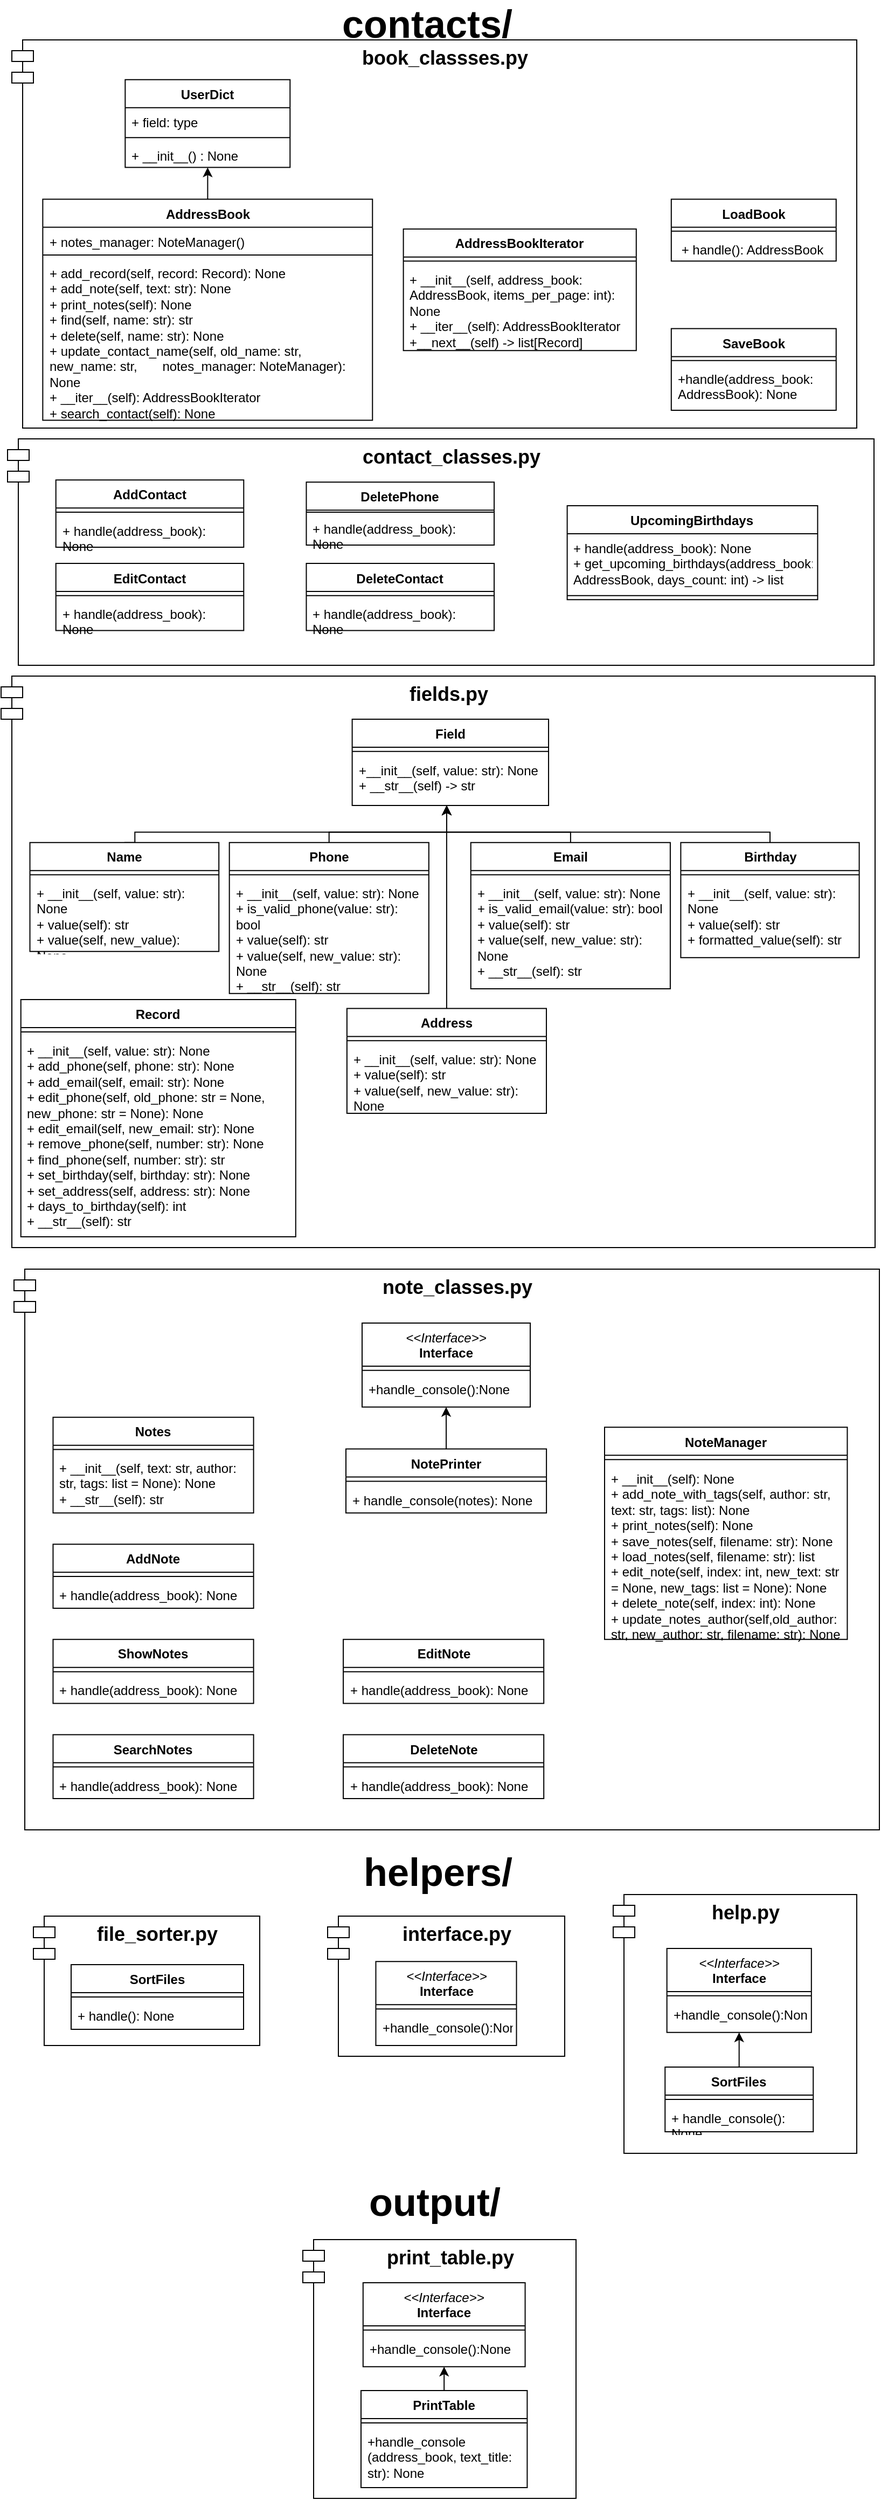 <mxfile version="22.1.16" type="device">
  <diagram name="Страница — 1" id="YA0gbOQREJx_1X5DMT34">
    <mxGraphModel dx="2733" dy="1200" grid="1" gridSize="10" guides="1" tooltips="1" connect="1" arrows="1" fold="1" page="1" pageScale="1" pageWidth="827" pageHeight="1169" math="0" shadow="0">
      <root>
        <mxCell id="0" />
        <mxCell id="1" parent="0" />
        <mxCell id="fIZk-Au_TW16lUrg5-2D-3" value="" style="group" vertex="1" connectable="0" parent="1">
          <mxGeometry x="12" y="1180" width="803" height="520" as="geometry" />
        </mxCell>
        <mxCell id="fIZk-Au_TW16lUrg5-2D-47" value="" style="group" vertex="1" connectable="0" parent="fIZk-Au_TW16lUrg5-2D-3">
          <mxGeometry width="803" height="520" as="geometry" />
        </mxCell>
        <mxCell id="BQGbku_7ywCpy-vDLekk-100" value="&lt;font style=&quot;font-size: 18px;&quot;&gt;&lt;b&gt;note_classes.py&lt;/b&gt;&lt;/font&gt;" style="shape=module;align=left;spacingLeft=20;align=center;verticalAlign=top;whiteSpace=wrap;html=1;" vertex="1" parent="fIZk-Au_TW16lUrg5-2D-47">
          <mxGeometry width="803" height="520" as="geometry" />
        </mxCell>
        <mxCell id="BQGbku_7ywCpy-vDLekk-101" value="Notes" style="swimlane;fontStyle=1;align=center;verticalAlign=top;childLayout=stackLayout;horizontal=1;startSize=26;horizontalStack=0;resizeParent=1;resizeParentMax=0;resizeLast=0;collapsible=1;marginBottom=0;whiteSpace=wrap;html=1;" vertex="1" parent="fIZk-Au_TW16lUrg5-2D-47">
          <mxGeometry x="36.233" y="137.358" width="186.061" height="88.792" as="geometry" />
        </mxCell>
        <mxCell id="BQGbku_7ywCpy-vDLekk-102" value="" style="line;strokeWidth=1;fillColor=none;align=left;verticalAlign=middle;spacingTop=-1;spacingLeft=3;spacingRight=3;rotatable=0;labelPosition=right;points=[];portConstraint=eastwest;strokeColor=inherit;" vertex="1" parent="BQGbku_7ywCpy-vDLekk-101">
          <mxGeometry y="26" width="186.061" height="7.849" as="geometry" />
        </mxCell>
        <mxCell id="BQGbku_7ywCpy-vDLekk-103" value="+&amp;nbsp;__init__(self, text: str, author: str, tags: list = None): None&lt;br&gt;+&amp;nbsp;__str__(self): str" style="text;strokeColor=none;fillColor=none;align=left;verticalAlign=top;spacingLeft=4;spacingRight=4;overflow=hidden;rotatable=0;points=[[0,0.5],[1,0.5]];portConstraint=eastwest;whiteSpace=wrap;html=1;" vertex="1" parent="BQGbku_7ywCpy-vDLekk-101">
          <mxGeometry y="33.849" width="186.061" height="54.943" as="geometry" />
        </mxCell>
        <mxCell id="BQGbku_7ywCpy-vDLekk-104" value="NotePrinter" style="swimlane;fontStyle=1;align=center;verticalAlign=top;childLayout=stackLayout;horizontal=1;startSize=26;horizontalStack=0;resizeParent=1;resizeParentMax=0;resizeLast=0;collapsible=1;marginBottom=0;whiteSpace=wrap;html=1;" vertex="1" parent="fIZk-Au_TW16lUrg5-2D-47">
          <mxGeometry x="307.999" y="166.79" width="186.061" height="59.358" as="geometry" />
        </mxCell>
        <mxCell id="BQGbku_7ywCpy-vDLekk-105" value="" style="line;strokeWidth=1;fillColor=none;align=left;verticalAlign=middle;spacingTop=-1;spacingLeft=3;spacingRight=3;rotatable=0;labelPosition=right;points=[];portConstraint=eastwest;strokeColor=inherit;" vertex="1" parent="BQGbku_7ywCpy-vDLekk-104">
          <mxGeometry y="26" width="186.061" height="7.849" as="geometry" />
        </mxCell>
        <mxCell id="BQGbku_7ywCpy-vDLekk-106" value="+ handle_console(notes): None" style="text;strokeColor=none;fillColor=none;align=left;verticalAlign=top;spacingLeft=4;spacingRight=4;overflow=hidden;rotatable=0;points=[[0,0.5],[1,0.5]];portConstraint=eastwest;whiteSpace=wrap;html=1;" vertex="1" parent="BQGbku_7ywCpy-vDLekk-104">
          <mxGeometry y="33.849" width="186.061" height="25.509" as="geometry" />
        </mxCell>
        <mxCell id="BQGbku_7ywCpy-vDLekk-109" value="&lt;b style=&quot;border-color: var(--border-color);&quot;&gt;&lt;i style=&quot;border-color: var(--border-color); font-weight: 400;&quot;&gt;&amp;lt;&amp;lt;Interface&amp;gt;&amp;gt;&lt;/i&gt;&lt;br&gt;Interface&lt;br&gt;&lt;br&gt;&lt;/b&gt;" style="swimlane;fontStyle=1;align=center;verticalAlign=top;childLayout=stackLayout;horizontal=1;startSize=40;horizontalStack=0;resizeParent=1;resizeParentMax=0;resizeLast=0;collapsible=1;marginBottom=0;whiteSpace=wrap;html=1;" vertex="1" parent="fIZk-Au_TW16lUrg5-2D-47">
          <mxGeometry x="323" y="50" width="156.02" height="77.849" as="geometry" />
        </mxCell>
        <mxCell id="BQGbku_7ywCpy-vDLekk-111" value="" style="line;strokeWidth=1;fillColor=none;align=left;verticalAlign=middle;spacingTop=-1;spacingLeft=3;spacingRight=3;rotatable=0;labelPosition=right;points=[];portConstraint=eastwest;strokeColor=inherit;" vertex="1" parent="BQGbku_7ywCpy-vDLekk-109">
          <mxGeometry y="40" width="156.02" height="7.849" as="geometry" />
        </mxCell>
        <mxCell id="BQGbku_7ywCpy-vDLekk-112" value="+handle_console():None" style="text;strokeColor=none;fillColor=none;align=left;verticalAlign=top;spacingLeft=4;spacingRight=4;overflow=hidden;rotatable=0;points=[[0,0.5],[1,0.5]];portConstraint=eastwest;whiteSpace=wrap;html=1;" vertex="1" parent="BQGbku_7ywCpy-vDLekk-109">
          <mxGeometry y="47.849" width="156.02" height="30" as="geometry" />
        </mxCell>
        <mxCell id="BQGbku_7ywCpy-vDLekk-113" style="edgeStyle=orthogonalEdgeStyle;rounded=0;orthogonalLoop=1;jettySize=auto;html=1;" edge="1" parent="fIZk-Au_TW16lUrg5-2D-47" source="BQGbku_7ywCpy-vDLekk-104" target="BQGbku_7ywCpy-vDLekk-109">
          <mxGeometry relative="1" as="geometry" />
        </mxCell>
        <mxCell id="BQGbku_7ywCpy-vDLekk-114" value="NoteManager" style="swimlane;fontStyle=1;align=center;verticalAlign=top;childLayout=stackLayout;horizontal=1;startSize=26;horizontalStack=0;resizeParent=1;resizeParentMax=0;resizeLast=0;collapsible=1;marginBottom=0;whiteSpace=wrap;html=1;" vertex="1" parent="fIZk-Au_TW16lUrg5-2D-47">
          <mxGeometry x="548.0" y="146.68" width="225.232" height="196.717" as="geometry" />
        </mxCell>
        <mxCell id="BQGbku_7ywCpy-vDLekk-115" value="" style="line;strokeWidth=1;fillColor=none;align=left;verticalAlign=middle;spacingTop=-1;spacingLeft=3;spacingRight=3;rotatable=0;labelPosition=right;points=[];portConstraint=eastwest;strokeColor=inherit;" vertex="1" parent="BQGbku_7ywCpy-vDLekk-114">
          <mxGeometry y="26" width="225.232" height="7.849" as="geometry" />
        </mxCell>
        <mxCell id="BQGbku_7ywCpy-vDLekk-116" value="+&amp;nbsp;__init__(self): None&lt;br&gt;+&amp;nbsp;add_note_with_tags(self, author: str, text: str, tags: list): None&lt;br&gt;+&amp;nbsp;print_notes(self): None&lt;br&gt;+&amp;nbsp;save_notes(self, filename: str): None&lt;br&gt;+&amp;nbsp;load_notes(self, filename: str): list&lt;br&gt;+&amp;nbsp;edit_note(self, index: int, new_text: str = None,&amp;nbsp;new_tags: list = None): None&lt;br&gt;+ delete_note(self, index: int): None&lt;br&gt;+&amp;nbsp;&lt;span style=&quot;background-color: initial;&quot;&gt;update_notes_author(self,old_author: str, new_author: str,&lt;/span&gt;&lt;span style=&quot;background-color: initial;&quot;&gt;&amp;nbsp;filename: str): None&lt;/span&gt;&lt;span style=&quot;background-color: initial;&quot;&gt;&lt;br&gt;&lt;/span&gt;" style="text;strokeColor=none;fillColor=none;align=left;verticalAlign=top;spacingLeft=4;spacingRight=4;overflow=hidden;rotatable=0;points=[[0,0.5],[1,0.5]];portConstraint=eastwest;whiteSpace=wrap;html=1;" vertex="1" parent="BQGbku_7ywCpy-vDLekk-114">
          <mxGeometry y="33.849" width="225.232" height="162.868" as="geometry" />
        </mxCell>
        <mxCell id="BQGbku_7ywCpy-vDLekk-117" value="AddNote" style="swimlane;fontStyle=1;align=center;verticalAlign=top;childLayout=stackLayout;horizontal=1;startSize=26;horizontalStack=0;resizeParent=1;resizeParentMax=0;resizeLast=0;collapsible=1;marginBottom=0;whiteSpace=wrap;html=1;" vertex="1" parent="fIZk-Au_TW16lUrg5-2D-47">
          <mxGeometry x="36.233" y="255.094" width="186.061" height="59.358" as="geometry" />
        </mxCell>
        <mxCell id="BQGbku_7ywCpy-vDLekk-118" value="" style="line;strokeWidth=1;fillColor=none;align=left;verticalAlign=middle;spacingTop=-1;spacingLeft=3;spacingRight=3;rotatable=0;labelPosition=right;points=[];portConstraint=eastwest;strokeColor=inherit;" vertex="1" parent="BQGbku_7ywCpy-vDLekk-117">
          <mxGeometry y="26" width="186.061" height="7.849" as="geometry" />
        </mxCell>
        <mxCell id="BQGbku_7ywCpy-vDLekk-119" value="+ handle(address_book): None&lt;br&gt;" style="text;strokeColor=none;fillColor=none;align=left;verticalAlign=top;spacingLeft=4;spacingRight=4;overflow=hidden;rotatable=0;points=[[0,0.5],[1,0.5]];portConstraint=eastwest;whiteSpace=wrap;html=1;" vertex="1" parent="BQGbku_7ywCpy-vDLekk-117">
          <mxGeometry y="33.849" width="186.061" height="25.509" as="geometry" />
        </mxCell>
        <mxCell id="BQGbku_7ywCpy-vDLekk-120" value="ShowNotes" style="swimlane;fontStyle=1;align=center;verticalAlign=top;childLayout=stackLayout;horizontal=1;startSize=26;horizontalStack=0;resizeParent=1;resizeParentMax=0;resizeLast=0;collapsible=1;marginBottom=0;whiteSpace=wrap;html=1;" vertex="1" parent="fIZk-Au_TW16lUrg5-2D-47">
          <mxGeometry x="36.233" y="343.396" width="186.061" height="59.358" as="geometry" />
        </mxCell>
        <mxCell id="BQGbku_7ywCpy-vDLekk-121" value="" style="line;strokeWidth=1;fillColor=none;align=left;verticalAlign=middle;spacingTop=-1;spacingLeft=3;spacingRight=3;rotatable=0;labelPosition=right;points=[];portConstraint=eastwest;strokeColor=inherit;" vertex="1" parent="BQGbku_7ywCpy-vDLekk-120">
          <mxGeometry y="26" width="186.061" height="7.849" as="geometry" />
        </mxCell>
        <mxCell id="BQGbku_7ywCpy-vDLekk-122" value="+ handle(address_book): None&lt;br&gt;" style="text;strokeColor=none;fillColor=none;align=left;verticalAlign=top;spacingLeft=4;spacingRight=4;overflow=hidden;rotatable=0;points=[[0,0.5],[1,0.5]];portConstraint=eastwest;whiteSpace=wrap;html=1;" vertex="1" parent="BQGbku_7ywCpy-vDLekk-120">
          <mxGeometry y="33.849" width="186.061" height="25.509" as="geometry" />
        </mxCell>
        <mxCell id="BQGbku_7ywCpy-vDLekk-124" value="SearchNotes" style="swimlane;fontStyle=1;align=center;verticalAlign=top;childLayout=stackLayout;horizontal=1;startSize=26;horizontalStack=0;resizeParent=1;resizeParentMax=0;resizeLast=0;collapsible=1;marginBottom=0;whiteSpace=wrap;html=1;" vertex="1" parent="fIZk-Au_TW16lUrg5-2D-47">
          <mxGeometry x="36.233" y="431.698" width="186.061" height="59.358" as="geometry" />
        </mxCell>
        <mxCell id="BQGbku_7ywCpy-vDLekk-125" value="" style="line;strokeWidth=1;fillColor=none;align=left;verticalAlign=middle;spacingTop=-1;spacingLeft=3;spacingRight=3;rotatable=0;labelPosition=right;points=[];portConstraint=eastwest;strokeColor=inherit;" vertex="1" parent="BQGbku_7ywCpy-vDLekk-124">
          <mxGeometry y="26" width="186.061" height="7.849" as="geometry" />
        </mxCell>
        <mxCell id="BQGbku_7ywCpy-vDLekk-126" value="+ handle(address_book): None&lt;br&gt;" style="text;strokeColor=none;fillColor=none;align=left;verticalAlign=top;spacingLeft=4;spacingRight=4;overflow=hidden;rotatable=0;points=[[0,0.5],[1,0.5]];portConstraint=eastwest;whiteSpace=wrap;html=1;" vertex="1" parent="BQGbku_7ywCpy-vDLekk-124">
          <mxGeometry y="33.849" width="186.061" height="25.509" as="geometry" />
        </mxCell>
        <mxCell id="BQGbku_7ywCpy-vDLekk-127" value="EditNote" style="swimlane;fontStyle=1;align=center;verticalAlign=top;childLayout=stackLayout;horizontal=1;startSize=26;horizontalStack=0;resizeParent=1;resizeParentMax=0;resizeLast=0;collapsible=1;marginBottom=0;whiteSpace=wrap;html=1;" vertex="1" parent="fIZk-Au_TW16lUrg5-2D-47">
          <mxGeometry x="305.532" y="343.396" width="186.061" height="59.358" as="geometry" />
        </mxCell>
        <mxCell id="BQGbku_7ywCpy-vDLekk-128" value="" style="line;strokeWidth=1;fillColor=none;align=left;verticalAlign=middle;spacingTop=-1;spacingLeft=3;spacingRight=3;rotatable=0;labelPosition=right;points=[];portConstraint=eastwest;strokeColor=inherit;" vertex="1" parent="BQGbku_7ywCpy-vDLekk-127">
          <mxGeometry y="26" width="186.061" height="7.849" as="geometry" />
        </mxCell>
        <mxCell id="BQGbku_7ywCpy-vDLekk-129" value="+ handle(address_book): None&lt;br&gt;" style="text;strokeColor=none;fillColor=none;align=left;verticalAlign=top;spacingLeft=4;spacingRight=4;overflow=hidden;rotatable=0;points=[[0,0.5],[1,0.5]];portConstraint=eastwest;whiteSpace=wrap;html=1;" vertex="1" parent="BQGbku_7ywCpy-vDLekk-127">
          <mxGeometry y="33.849" width="186.061" height="25.509" as="geometry" />
        </mxCell>
        <mxCell id="BQGbku_7ywCpy-vDLekk-130" value="DeleteNote" style="swimlane;fontStyle=1;align=center;verticalAlign=top;childLayout=stackLayout;horizontal=1;startSize=26;horizontalStack=0;resizeParent=1;resizeParentMax=0;resizeLast=0;collapsible=1;marginBottom=0;whiteSpace=wrap;html=1;" vertex="1" parent="fIZk-Au_TW16lUrg5-2D-47">
          <mxGeometry x="305.532" y="431.698" width="186.061" height="59.358" as="geometry" />
        </mxCell>
        <mxCell id="BQGbku_7ywCpy-vDLekk-131" value="" style="line;strokeWidth=1;fillColor=none;align=left;verticalAlign=middle;spacingTop=-1;spacingLeft=3;spacingRight=3;rotatable=0;labelPosition=right;points=[];portConstraint=eastwest;strokeColor=inherit;" vertex="1" parent="BQGbku_7ywCpy-vDLekk-130">
          <mxGeometry y="26" width="186.061" height="7.849" as="geometry" />
        </mxCell>
        <mxCell id="BQGbku_7ywCpy-vDLekk-132" value="+ handle(address_book): None&lt;br&gt;" style="text;strokeColor=none;fillColor=none;align=left;verticalAlign=top;spacingLeft=4;spacingRight=4;overflow=hidden;rotatable=0;points=[[0,0.5],[1,0.5]];portConstraint=eastwest;whiteSpace=wrap;html=1;" vertex="1" parent="BQGbku_7ywCpy-vDLekk-130">
          <mxGeometry y="33.849" width="186.061" height="25.509" as="geometry" />
        </mxCell>
        <mxCell id="fIZk-Au_TW16lUrg5-2D-5" value="" style="group" vertex="1" connectable="0" parent="1">
          <mxGeometry x="16" y="410" width="794" height="210" as="geometry" />
        </mxCell>
        <mxCell id="BQGbku_7ywCpy-vDLekk-48" value="&lt;font style=&quot;font-size: 18px;&quot;&gt;&lt;b&gt;contact_classes.py&lt;/b&gt;&lt;/font&gt;" style="shape=module;align=left;spacingLeft=20;align=center;verticalAlign=top;whiteSpace=wrap;html=1;" vertex="1" parent="fIZk-Au_TW16lUrg5-2D-5">
          <mxGeometry x="-10" width="804" height="210" as="geometry" />
        </mxCell>
        <mxCell id="BQGbku_7ywCpy-vDLekk-49" value="AddContact" style="swimlane;fontStyle=1;align=center;verticalAlign=top;childLayout=stackLayout;horizontal=1;startSize=26;horizontalStack=0;resizeParent=1;resizeParentMax=0;resizeLast=0;collapsible=1;marginBottom=0;whiteSpace=wrap;html=1;" vertex="1" parent="fIZk-Au_TW16lUrg5-2D-5">
          <mxGeometry x="34.859" y="38.182" width="174.293" height="62.273" as="geometry" />
        </mxCell>
        <mxCell id="BQGbku_7ywCpy-vDLekk-51" value="" style="line;strokeWidth=1;fillColor=none;align=left;verticalAlign=middle;spacingTop=-1;spacingLeft=3;spacingRight=3;rotatable=0;labelPosition=right;points=[];portConstraint=eastwest;strokeColor=inherit;" vertex="1" parent="BQGbku_7ywCpy-vDLekk-49">
          <mxGeometry y="26" width="174.293" height="7.636" as="geometry" />
        </mxCell>
        <mxCell id="BQGbku_7ywCpy-vDLekk-52" value="+&amp;nbsp;handle(address_book): None" style="text;strokeColor=none;fillColor=none;align=left;verticalAlign=top;spacingLeft=4;spacingRight=4;overflow=hidden;rotatable=0;points=[[0,0.5],[1,0.5]];portConstraint=eastwest;whiteSpace=wrap;html=1;" vertex="1" parent="BQGbku_7ywCpy-vDLekk-49">
          <mxGeometry y="33.636" width="174.293" height="28.636" as="geometry" />
        </mxCell>
        <mxCell id="BQGbku_7ywCpy-vDLekk-53" value="EditContact" style="swimlane;fontStyle=1;align=center;verticalAlign=top;childLayout=stackLayout;horizontal=1;startSize=26;horizontalStack=0;resizeParent=1;resizeParentMax=0;resizeLast=0;collapsible=1;marginBottom=0;whiteSpace=wrap;html=1;" vertex="1" parent="fIZk-Au_TW16lUrg5-2D-5">
          <mxGeometry x="34.859" y="115.5" width="174.293" height="62.273" as="geometry" />
        </mxCell>
        <mxCell id="BQGbku_7ywCpy-vDLekk-54" value="" style="line;strokeWidth=1;fillColor=none;align=left;verticalAlign=middle;spacingTop=-1;spacingLeft=3;spacingRight=3;rotatable=0;labelPosition=right;points=[];portConstraint=eastwest;strokeColor=inherit;" vertex="1" parent="BQGbku_7ywCpy-vDLekk-53">
          <mxGeometry y="26" width="174.293" height="7.636" as="geometry" />
        </mxCell>
        <mxCell id="BQGbku_7ywCpy-vDLekk-55" value="+&amp;nbsp;handle(address_book): None" style="text;strokeColor=none;fillColor=none;align=left;verticalAlign=top;spacingLeft=4;spacingRight=4;overflow=hidden;rotatable=0;points=[[0,0.5],[1,0.5]];portConstraint=eastwest;whiteSpace=wrap;html=1;" vertex="1" parent="BQGbku_7ywCpy-vDLekk-53">
          <mxGeometry y="33.636" width="174.293" height="28.636" as="geometry" />
        </mxCell>
        <mxCell id="BQGbku_7ywCpy-vDLekk-56" value="DeleteContact" style="swimlane;fontStyle=1;align=center;verticalAlign=top;childLayout=stackLayout;horizontal=1;startSize=26;horizontalStack=0;resizeParent=1;resizeParentMax=0;resizeLast=0;collapsible=1;marginBottom=0;whiteSpace=wrap;html=1;" vertex="1" parent="fIZk-Au_TW16lUrg5-2D-5">
          <mxGeometry x="267.249" y="115.5" width="174.293" height="62.273" as="geometry" />
        </mxCell>
        <mxCell id="BQGbku_7ywCpy-vDLekk-57" value="" style="line;strokeWidth=1;fillColor=none;align=left;verticalAlign=middle;spacingTop=-1;spacingLeft=3;spacingRight=3;rotatable=0;labelPosition=right;points=[];portConstraint=eastwest;strokeColor=inherit;" vertex="1" parent="BQGbku_7ywCpy-vDLekk-56">
          <mxGeometry y="26" width="174.293" height="7.636" as="geometry" />
        </mxCell>
        <mxCell id="BQGbku_7ywCpy-vDLekk-58" value="+&amp;nbsp;handle(address_book): None" style="text;strokeColor=none;fillColor=none;align=left;verticalAlign=top;spacingLeft=4;spacingRight=4;overflow=hidden;rotatable=0;points=[[0,0.5],[1,0.5]];portConstraint=eastwest;whiteSpace=wrap;html=1;" vertex="1" parent="BQGbku_7ywCpy-vDLekk-56">
          <mxGeometry y="33.636" width="174.293" height="28.636" as="geometry" />
        </mxCell>
        <mxCell id="BQGbku_7ywCpy-vDLekk-59" value="DeletePhone" style="swimlane;fontStyle=1;align=center;verticalAlign=top;childLayout=stackLayout;horizontal=1;startSize=26;horizontalStack=0;resizeParent=1;resizeParentMax=0;resizeLast=0;collapsible=1;marginBottom=0;whiteSpace=wrap;html=1;" vertex="1" parent="fIZk-Au_TW16lUrg5-2D-5">
          <mxGeometry x="267.249" y="40.091" width="174.293" height="58.455" as="geometry" />
        </mxCell>
        <mxCell id="BQGbku_7ywCpy-vDLekk-60" value="" style="line;strokeWidth=1;fillColor=none;align=left;verticalAlign=middle;spacingTop=-1;spacingLeft=3;spacingRight=3;rotatable=0;labelPosition=right;points=[];portConstraint=eastwest;strokeColor=inherit;" vertex="1" parent="BQGbku_7ywCpy-vDLekk-59">
          <mxGeometry y="26" width="174.293" height="3.818" as="geometry" />
        </mxCell>
        <mxCell id="BQGbku_7ywCpy-vDLekk-61" value="+&amp;nbsp;handle(address_book): None" style="text;strokeColor=none;fillColor=none;align=left;verticalAlign=top;spacingLeft=4;spacingRight=4;overflow=hidden;rotatable=0;points=[[0,0.5],[1,0.5]];portConstraint=eastwest;whiteSpace=wrap;html=1;" vertex="1" parent="BQGbku_7ywCpy-vDLekk-59">
          <mxGeometry y="29.818" width="174.293" height="28.636" as="geometry" />
        </mxCell>
        <mxCell id="BQGbku_7ywCpy-vDLekk-62" value="UpcomingBirthdays" style="swimlane;fontStyle=1;align=center;verticalAlign=top;childLayout=stackLayout;horizontal=1;startSize=26;horizontalStack=0;resizeParent=1;resizeParentMax=0;resizeLast=0;collapsible=1;marginBottom=0;whiteSpace=wrap;html=1;" vertex="1" parent="fIZk-Au_TW16lUrg5-2D-5">
          <mxGeometry x="509.322" y="62.045" width="232.39" height="87.091" as="geometry" />
        </mxCell>
        <mxCell id="BQGbku_7ywCpy-vDLekk-64" value="+&amp;nbsp;handle(address_book): None&lt;br&gt;+&amp;nbsp;get_upcoming_birthdays(address_book: AddressBook, days_count: int) -&amp;gt; list" style="text;strokeColor=none;fillColor=none;align=left;verticalAlign=top;spacingLeft=4;spacingRight=4;overflow=hidden;rotatable=0;points=[[0,0.5],[1,0.5]];portConstraint=eastwest;whiteSpace=wrap;html=1;" vertex="1" parent="BQGbku_7ywCpy-vDLekk-62">
          <mxGeometry y="26" width="232.39" height="53.455" as="geometry" />
        </mxCell>
        <mxCell id="BQGbku_7ywCpy-vDLekk-63" value="" style="line;strokeWidth=1;fillColor=none;align=left;verticalAlign=middle;spacingTop=-1;spacingLeft=3;spacingRight=3;rotatable=0;labelPosition=right;points=[];portConstraint=eastwest;strokeColor=inherit;" vertex="1" parent="BQGbku_7ywCpy-vDLekk-62">
          <mxGeometry y="79.455" width="232.39" height="7.636" as="geometry" />
        </mxCell>
        <mxCell id="BQGbku_7ywCpy-vDLekk-65" style="edgeStyle=orthogonalEdgeStyle;rounded=0;orthogonalLoop=1;jettySize=auto;html=1;exitX=0.5;exitY=1;exitDx=0;exitDy=0;" edge="1" parent="fIZk-Au_TW16lUrg5-2D-5" source="BQGbku_7ywCpy-vDLekk-48" target="BQGbku_7ywCpy-vDLekk-48">
          <mxGeometry relative="1" as="geometry" />
        </mxCell>
        <mxCell id="fIZk-Au_TW16lUrg5-2D-6" value="" style="group" vertex="1" connectable="0" parent="1">
          <mxGeometry x="10" y="40" width="784" height="360" as="geometry" />
        </mxCell>
        <mxCell id="BQGbku_7ywCpy-vDLekk-47" value="&lt;b&gt;&lt;font style=&quot;font-size: 18px;&quot;&gt;book_classses.py&lt;/font&gt;&lt;/b&gt;" style="shape=module;align=left;spacingLeft=20;align=center;verticalAlign=top;whiteSpace=wrap;html=1;" vertex="1" parent="fIZk-Au_TW16lUrg5-2D-6">
          <mxGeometry width="784.0" height="360" as="geometry" />
        </mxCell>
        <mxCell id="BQGbku_7ywCpy-vDLekk-16" value="UserDict" style="swimlane;fontStyle=1;align=center;verticalAlign=top;childLayout=stackLayout;horizontal=1;startSize=26;horizontalStack=0;resizeParent=1;resizeParentMax=0;resizeLast=0;collapsible=1;marginBottom=0;whiteSpace=wrap;html=1;" vertex="1" parent="fIZk-Au_TW16lUrg5-2D-6">
          <mxGeometry x="105.171" y="36.923" width="152.976" height="81.385" as="geometry">
            <mxRectangle x="80" y="40" width="90" height="30" as="alternateBounds" />
          </mxGeometry>
        </mxCell>
        <mxCell id="BQGbku_7ywCpy-vDLekk-17" value="+ field: type" style="text;strokeColor=none;fillColor=none;align=left;verticalAlign=top;spacingLeft=4;spacingRight=4;overflow=hidden;rotatable=0;points=[[0,0.5],[1,0.5]];portConstraint=eastwest;whiteSpace=wrap;html=1;" vertex="1" parent="BQGbku_7ywCpy-vDLekk-16">
          <mxGeometry y="26" width="152.976" height="24" as="geometry" />
        </mxCell>
        <mxCell id="BQGbku_7ywCpy-vDLekk-18" value="" style="line;strokeWidth=1;fillColor=none;align=left;verticalAlign=middle;spacingTop=-1;spacingLeft=3;spacingRight=3;rotatable=0;labelPosition=right;points=[];portConstraint=eastwest;strokeColor=inherit;" vertex="1" parent="BQGbku_7ywCpy-vDLekk-16">
          <mxGeometry y="50" width="152.976" height="7.385" as="geometry" />
        </mxCell>
        <mxCell id="BQGbku_7ywCpy-vDLekk-19" value="+&amp;nbsp;__init__()  : None" style="text;strokeColor=none;fillColor=none;align=left;verticalAlign=top;spacingLeft=4;spacingRight=4;overflow=hidden;rotatable=0;points=[[0,0.5],[1,0.5]];portConstraint=eastwest;whiteSpace=wrap;html=1;" vertex="1" parent="BQGbku_7ywCpy-vDLekk-16">
          <mxGeometry y="57.385" width="152.976" height="24" as="geometry" />
        </mxCell>
        <mxCell id="BQGbku_7ywCpy-vDLekk-30" style="edgeStyle=orthogonalEdgeStyle;rounded=0;orthogonalLoop=1;jettySize=auto;html=1;" edge="1" parent="fIZk-Au_TW16lUrg5-2D-6" source="BQGbku_7ywCpy-vDLekk-24" target="BQGbku_7ywCpy-vDLekk-16">
          <mxGeometry relative="1" as="geometry" />
        </mxCell>
        <mxCell id="BQGbku_7ywCpy-vDLekk-24" value="AddressBook" style="swimlane;fontStyle=1;align=center;verticalAlign=top;childLayout=stackLayout;horizontal=1;startSize=26;horizontalStack=0;resizeParent=1;resizeParentMax=0;resizeLast=0;collapsible=1;marginBottom=0;whiteSpace=wrap;html=1;" vertex="1" parent="fIZk-Au_TW16lUrg5-2D-6">
          <mxGeometry x="28.683" y="147.692" width="305.951" height="205.077" as="geometry" />
        </mxCell>
        <mxCell id="BQGbku_7ywCpy-vDLekk-25" value="+ notes_manager: NoteManager()" style="text;strokeColor=none;fillColor=none;align=left;verticalAlign=top;spacingLeft=4;spacingRight=4;overflow=hidden;rotatable=0;points=[[0,0.5],[1,0.5]];portConstraint=eastwest;whiteSpace=wrap;html=1;" vertex="1" parent="BQGbku_7ywCpy-vDLekk-24">
          <mxGeometry y="26" width="305.951" height="22.154" as="geometry" />
        </mxCell>
        <mxCell id="BQGbku_7ywCpy-vDLekk-26" value="" style="line;strokeWidth=1;fillColor=none;align=left;verticalAlign=middle;spacingTop=-1;spacingLeft=3;spacingRight=3;rotatable=0;labelPosition=right;points=[];portConstraint=eastwest;strokeColor=inherit;" vertex="1" parent="BQGbku_7ywCpy-vDLekk-24">
          <mxGeometry y="48.154" width="305.951" height="7.385" as="geometry" />
        </mxCell>
        <mxCell id="BQGbku_7ywCpy-vDLekk-27" value="+ add_record(self, record: Record): None&lt;br&gt;+ add_note(self, text: str): None&lt;br&gt;+ print_notes(self): None&lt;br&gt;+ find(self, name: str): str&lt;br&gt;+&amp;nbsp;delete(self, name: str): None&lt;br&gt;+&amp;nbsp;update_contact_name(self, old_name: str, new_name: str,&lt;span style=&quot;background-color: initial;&quot;&gt;&amp;nbsp; &amp;nbsp; &amp;nbsp; &amp;nbsp;notes_manager: NoteManager): None&lt;br&gt;+ __iter__(self): AddressBookIterator&lt;br&gt;+ search_contact(self): None&lt;br&gt;+ search(self, query: str): (list, list)&lt;br&gt;&lt;/span&gt;" style="text;strokeColor=none;fillColor=none;align=left;verticalAlign=top;spacingLeft=4;spacingRight=4;overflow=hidden;rotatable=0;points=[[0,0.5],[1,0.5]];portConstraint=eastwest;whiteSpace=wrap;html=1;" vertex="1" parent="BQGbku_7ywCpy-vDLekk-24">
          <mxGeometry y="55.538" width="305.951" height="149.538" as="geometry" />
        </mxCell>
        <mxCell id="BQGbku_7ywCpy-vDLekk-31" value="AddressBookIterator" style="swimlane;fontStyle=1;align=center;verticalAlign=top;childLayout=stackLayout;horizontal=1;startSize=26;horizontalStack=0;resizeParent=1;resizeParentMax=0;resizeLast=0;collapsible=1;marginBottom=0;whiteSpace=wrap;html=1;" vertex="1" parent="fIZk-Au_TW16lUrg5-2D-6">
          <mxGeometry x="363.317" y="175.385" width="216.078" height="112.769" as="geometry" />
        </mxCell>
        <mxCell id="BQGbku_7ywCpy-vDLekk-33" value="" style="line;strokeWidth=1;fillColor=none;align=left;verticalAlign=middle;spacingTop=-1;spacingLeft=3;spacingRight=3;rotatable=0;labelPosition=right;points=[];portConstraint=eastwest;strokeColor=inherit;" vertex="1" parent="BQGbku_7ywCpy-vDLekk-31">
          <mxGeometry y="26" width="216.078" height="7.385" as="geometry" />
        </mxCell>
        <mxCell id="BQGbku_7ywCpy-vDLekk-34" value="+ __init__(self, address_book: AddressBook, items_per_page: int): None&lt;br&gt;+ __iter__(self): AddressBookIterator&lt;br&gt;+__next__(self) -&amp;gt; list[Record]&lt;br&gt;&lt;br&gt;" style="text;strokeColor=none;fillColor=none;align=left;verticalAlign=top;spacingLeft=4;spacingRight=4;overflow=hidden;rotatable=0;points=[[0,0.5],[1,0.5]];portConstraint=eastwest;whiteSpace=wrap;html=1;" vertex="1" parent="BQGbku_7ywCpy-vDLekk-31">
          <mxGeometry y="33.385" width="216.078" height="79.385" as="geometry" />
        </mxCell>
        <mxCell id="BQGbku_7ywCpy-vDLekk-36" value="LoadBook" style="swimlane;fontStyle=1;align=center;verticalAlign=top;childLayout=stackLayout;horizontal=1;startSize=26;horizontalStack=0;resizeParent=1;resizeParentMax=0;resizeLast=0;collapsible=1;marginBottom=0;whiteSpace=wrap;html=1;" vertex="1" parent="fIZk-Au_TW16lUrg5-2D-6">
          <mxGeometry x="611.902" y="147.692" width="152.976" height="57.385" as="geometry" />
        </mxCell>
        <mxCell id="BQGbku_7ywCpy-vDLekk-38" value="" style="line;strokeWidth=1;fillColor=none;align=left;verticalAlign=middle;spacingTop=-1;spacingLeft=3;spacingRight=3;rotatable=0;labelPosition=right;points=[];portConstraint=eastwest;strokeColor=inherit;" vertex="1" parent="BQGbku_7ywCpy-vDLekk-36">
          <mxGeometry y="26" width="152.976" height="7.385" as="geometry" />
        </mxCell>
        <mxCell id="BQGbku_7ywCpy-vDLekk-39" value="&amp;nbsp;+ handle(): AddressBook" style="text;strokeColor=none;fillColor=none;align=left;verticalAlign=top;spacingLeft=4;spacingRight=4;overflow=hidden;rotatable=0;points=[[0,0.5],[1,0.5]];portConstraint=eastwest;whiteSpace=wrap;html=1;" vertex="1" parent="BQGbku_7ywCpy-vDLekk-36">
          <mxGeometry y="33.385" width="152.976" height="24" as="geometry" />
        </mxCell>
        <mxCell id="BQGbku_7ywCpy-vDLekk-41" value="SaveBook" style="swimlane;fontStyle=1;align=center;verticalAlign=top;childLayout=stackLayout;horizontal=1;startSize=26;horizontalStack=0;resizeParent=1;resizeParentMax=0;resizeLast=0;collapsible=1;marginBottom=0;whiteSpace=wrap;html=1;" vertex="1" parent="fIZk-Au_TW16lUrg5-2D-6">
          <mxGeometry x="611.902" y="267.692" width="152.976" height="75.846" as="geometry" />
        </mxCell>
        <mxCell id="BQGbku_7ywCpy-vDLekk-42" value="" style="line;strokeWidth=1;fillColor=none;align=left;verticalAlign=middle;spacingTop=-1;spacingLeft=3;spacingRight=3;rotatable=0;labelPosition=right;points=[];portConstraint=eastwest;strokeColor=inherit;" vertex="1" parent="BQGbku_7ywCpy-vDLekk-41">
          <mxGeometry y="26" width="152.976" height="7.385" as="geometry" />
        </mxCell>
        <mxCell id="BQGbku_7ywCpy-vDLekk-43" value="+handle(address_book: AddressBook): None" style="text;strokeColor=none;fillColor=none;align=left;verticalAlign=top;spacingLeft=4;spacingRight=4;overflow=hidden;rotatable=0;points=[[0,0.5],[1,0.5]];portConstraint=eastwest;whiteSpace=wrap;html=1;" vertex="1" parent="BQGbku_7ywCpy-vDLekk-41">
          <mxGeometry y="33.385" width="152.976" height="42.462" as="geometry" />
        </mxCell>
        <mxCell id="fIZk-Au_TW16lUrg5-2D-7" value="&lt;font style=&quot;font-size: 36px;&quot;&gt;contacts/&lt;/font&gt;" style="text;strokeColor=none;fillColor=none;html=1;fontSize=24;fontStyle=1;verticalAlign=middle;align=center;" vertex="1" parent="1">
          <mxGeometry x="340" y="10" width="110" height="30" as="geometry" />
        </mxCell>
        <mxCell id="fIZk-Au_TW16lUrg5-2D-9" value="&lt;font style=&quot;font-size: 36px;&quot;&gt;helpers/&lt;/font&gt;" style="text;strokeColor=none;fillColor=none;html=1;fontSize=24;fontStyle=1;verticalAlign=middle;align=center;" vertex="1" parent="1">
          <mxGeometry x="350" y="1724" width="110" height="30" as="geometry" />
        </mxCell>
        <mxCell id="fIZk-Au_TW16lUrg5-2D-91" value="" style="group" vertex="1" connectable="0" parent="1">
          <mxGeometry y="630" width="811" height="530" as="geometry" />
        </mxCell>
        <mxCell id="BQGbku_7ywCpy-vDLekk-66" value="&lt;font style=&quot;font-size: 18px;&quot;&gt;&lt;b&gt;fields.py&lt;/b&gt;&lt;/font&gt;" style="shape=module;align=left;spacingLeft=20;align=center;verticalAlign=top;whiteSpace=wrap;html=1;" vertex="1" parent="fIZk-Au_TW16lUrg5-2D-91">
          <mxGeometry width="811" height="530" as="geometry" />
        </mxCell>
        <mxCell id="BQGbku_7ywCpy-vDLekk-93" value="Record" style="swimlane;fontStyle=1;align=center;verticalAlign=top;childLayout=stackLayout;horizontal=1;startSize=26;horizontalStack=0;resizeParent=1;resizeParentMax=0;resizeLast=0;collapsible=1;marginBottom=0;whiteSpace=wrap;html=1;" vertex="1" parent="fIZk-Au_TW16lUrg5-2D-91">
          <mxGeometry x="18.362" y="300" width="255.031" height="220" as="geometry" />
        </mxCell>
        <mxCell id="BQGbku_7ywCpy-vDLekk-94" value="" style="line;strokeWidth=1;fillColor=none;align=left;verticalAlign=middle;spacingTop=-1;spacingLeft=3;spacingRight=3;rotatable=0;labelPosition=right;points=[];portConstraint=eastwest;strokeColor=inherit;" vertex="1" parent="BQGbku_7ywCpy-vDLekk-93">
          <mxGeometry y="26" width="255.031" height="8" as="geometry" />
        </mxCell>
        <mxCell id="BQGbku_7ywCpy-vDLekk-95" value="+&amp;nbsp;__init__(self, value: str): None&lt;br&gt;+ add_phone(self, phone: str): None&lt;br&gt;+ add_email(self, email: str): None&lt;br&gt;+&amp;nbsp;edit_phone(self, old_phone: str = None, new_phone: str = None): None&lt;br&gt;+&amp;nbsp;edit_email(self, new_email: str): None&lt;br&gt;+&amp;nbsp;remove_phone(self, number: str): None&lt;br&gt;+&amp;nbsp;find_phone(self, number: str): str&lt;br&gt;+&amp;nbsp;set_birthday(self, birthday: str): None&lt;br&gt;+&amp;nbsp;set_address(self, address: str): None&lt;br&gt;+&amp;nbsp;days_to_birthday(self): int&lt;br&gt;+&amp;nbsp;__str__(self): str" style="text;strokeColor=none;fillColor=none;align=left;verticalAlign=top;spacingLeft=4;spacingRight=4;overflow=hidden;rotatable=0;points=[[0,0.5],[1,0.5]];portConstraint=eastwest;whiteSpace=wrap;html=1;" vertex="1" parent="BQGbku_7ywCpy-vDLekk-93">
          <mxGeometry y="34" width="255.031" height="186" as="geometry" />
        </mxCell>
        <mxCell id="BQGbku_7ywCpy-vDLekk-67" value="Field" style="swimlane;fontStyle=1;align=center;verticalAlign=top;childLayout=stackLayout;horizontal=1;startSize=26;horizontalStack=0;resizeParent=1;resizeParentMax=0;resizeLast=0;collapsible=1;marginBottom=0;whiteSpace=wrap;html=1;" vertex="1" parent="fIZk-Au_TW16lUrg5-2D-91">
          <mxGeometry x="325.808" y="40" width="182.215" height="79.998" as="geometry" />
        </mxCell>
        <mxCell id="BQGbku_7ywCpy-vDLekk-68" value="" style="line;strokeWidth=1;fillColor=none;align=left;verticalAlign=middle;spacingTop=-1;spacingLeft=3;spacingRight=3;rotatable=0;labelPosition=right;points=[];portConstraint=eastwest;strokeColor=inherit;" vertex="1" parent="BQGbku_7ywCpy-vDLekk-67">
          <mxGeometry y="26" width="182.215" height="7.698" as="geometry" />
        </mxCell>
        <mxCell id="BQGbku_7ywCpy-vDLekk-69" value="+__init__(self, value: str): None&lt;br&gt;+&amp;nbsp;__str__(self) -&amp;gt; str" style="text;strokeColor=none;fillColor=none;align=left;verticalAlign=top;spacingLeft=4;spacingRight=4;overflow=hidden;rotatable=0;points=[[0,0.5],[1,0.5]];portConstraint=eastwest;whiteSpace=wrap;html=1;" vertex="1" parent="BQGbku_7ywCpy-vDLekk-67">
          <mxGeometry y="33.698" width="182.215" height="46.3" as="geometry" />
        </mxCell>
        <mxCell id="BQGbku_7ywCpy-vDLekk-75" style="edgeStyle=orthogonalEdgeStyle;rounded=0;orthogonalLoop=1;jettySize=auto;html=1;exitX=0.5;exitY=0;exitDx=0;exitDy=0;" edge="1" parent="fIZk-Au_TW16lUrg5-2D-91" source="BQGbku_7ywCpy-vDLekk-70" target="BQGbku_7ywCpy-vDLekk-69">
          <mxGeometry relative="1" as="geometry">
            <Array as="points">
              <mxPoint x="124.17" y="144.717" />
              <mxPoint x="413.477" y="144.717" />
            </Array>
          </mxGeometry>
        </mxCell>
        <mxCell id="BQGbku_7ywCpy-vDLekk-70" value="Name" style="swimlane;fontStyle=1;align=center;verticalAlign=top;childLayout=stackLayout;horizontal=1;startSize=26;horizontalStack=0;resizeParent=1;resizeParentMax=0;resizeLast=0;collapsible=1;marginBottom=0;whiteSpace=wrap;html=1;" vertex="1" parent="fIZk-Au_TW16lUrg5-2D-91">
          <mxGeometry x="26.761" y="154.34" width="175.337" height="101.057" as="geometry" />
        </mxCell>
        <mxCell id="BQGbku_7ywCpy-vDLekk-72" value="" style="line;strokeWidth=1;fillColor=none;align=left;verticalAlign=middle;spacingTop=-1;spacingLeft=3;spacingRight=3;rotatable=0;labelPosition=right;points=[];portConstraint=eastwest;strokeColor=inherit;" vertex="1" parent="BQGbku_7ywCpy-vDLekk-70">
          <mxGeometry y="26" width="175.337" height="7.698" as="geometry" />
        </mxCell>
        <mxCell id="BQGbku_7ywCpy-vDLekk-73" value="+&amp;nbsp;__init__(self, value: str): None&lt;br&gt;+ value(self): str&lt;br&gt;+ value(self, new_value): None" style="text;strokeColor=none;fillColor=none;align=left;verticalAlign=top;spacingLeft=4;spacingRight=4;overflow=hidden;rotatable=0;points=[[0,0.5],[1,0.5]];portConstraint=eastwest;whiteSpace=wrap;html=1;" vertex="1" parent="BQGbku_7ywCpy-vDLekk-70">
          <mxGeometry y="33.698" width="175.337" height="67.358" as="geometry" />
        </mxCell>
        <mxCell id="BQGbku_7ywCpy-vDLekk-80" style="edgeStyle=orthogonalEdgeStyle;rounded=0;orthogonalLoop=1;jettySize=auto;html=1;" edge="1" parent="fIZk-Au_TW16lUrg5-2D-91" source="BQGbku_7ywCpy-vDLekk-76" target="BQGbku_7ywCpy-vDLekk-67">
          <mxGeometry relative="1" as="geometry">
            <Array as="points">
              <mxPoint x="304.378" y="144.717" />
              <mxPoint x="413.477" y="144.717" />
            </Array>
          </mxGeometry>
        </mxCell>
        <mxCell id="BQGbku_7ywCpy-vDLekk-76" value="Phone" style="swimlane;fontStyle=1;align=center;verticalAlign=top;childLayout=stackLayout;horizontal=1;startSize=26;horizontalStack=0;resizeParent=1;resizeParentMax=0;resizeLast=0;collapsible=1;marginBottom=0;whiteSpace=wrap;html=1;" vertex="1" parent="fIZk-Au_TW16lUrg5-2D-91">
          <mxGeometry x="211.839" y="154.34" width="185.081" height="139.998" as="geometry" />
        </mxCell>
        <mxCell id="BQGbku_7ywCpy-vDLekk-78" value="" style="line;strokeWidth=1;fillColor=none;align=left;verticalAlign=middle;spacingTop=-1;spacingLeft=3;spacingRight=3;rotatable=0;labelPosition=right;points=[];portConstraint=eastwest;strokeColor=inherit;" vertex="1" parent="BQGbku_7ywCpy-vDLekk-76">
          <mxGeometry y="26" width="185.081" height="7.698" as="geometry" />
        </mxCell>
        <mxCell id="BQGbku_7ywCpy-vDLekk-79" value="+&amp;nbsp;__init__(self, value: str): None&lt;br&gt;+&amp;nbsp;is_valid_phone(value: str): bool&lt;br&gt;+&amp;nbsp;value(self): str&lt;br&gt;+&amp;nbsp;value(self, new_value: str): None&lt;br&gt;+&amp;nbsp;__str__(self): str" style="text;strokeColor=none;fillColor=none;align=left;verticalAlign=top;spacingLeft=4;spacingRight=4;overflow=hidden;rotatable=0;points=[[0,0.5],[1,0.5]];portConstraint=eastwest;whiteSpace=wrap;html=1;" vertex="1" parent="BQGbku_7ywCpy-vDLekk-76">
          <mxGeometry y="33.698" width="185.081" height="106.3" as="geometry" />
        </mxCell>
        <mxCell id="BQGbku_7ywCpy-vDLekk-87" style="edgeStyle=orthogonalEdgeStyle;rounded=0;orthogonalLoop=1;jettySize=auto;html=1;" edge="1" parent="fIZk-Au_TW16lUrg5-2D-91" source="BQGbku_7ywCpy-vDLekk-81" target="BQGbku_7ywCpy-vDLekk-67">
          <mxGeometry relative="1" as="geometry">
            <Array as="points">
              <mxPoint x="528.42" y="144.717" />
              <mxPoint x="413.477" y="144.717" />
            </Array>
          </mxGeometry>
        </mxCell>
        <mxCell id="BQGbku_7ywCpy-vDLekk-81" value="Email" style="swimlane;fontStyle=1;align=center;verticalAlign=top;childLayout=stackLayout;horizontal=1;startSize=26;horizontalStack=0;resizeParent=1;resizeParentMax=0;resizeLast=0;collapsible=1;marginBottom=0;whiteSpace=wrap;html=1;" vertex="1" parent="fIZk-Au_TW16lUrg5-2D-91">
          <mxGeometry x="435.881" y="154.34" width="185.078" height="135.698" as="geometry" />
        </mxCell>
        <mxCell id="BQGbku_7ywCpy-vDLekk-82" value="" style="line;strokeWidth=1;fillColor=none;align=left;verticalAlign=middle;spacingTop=-1;spacingLeft=3;spacingRight=3;rotatable=0;labelPosition=right;points=[];portConstraint=eastwest;strokeColor=inherit;" vertex="1" parent="BQGbku_7ywCpy-vDLekk-81">
          <mxGeometry y="26" width="185.078" height="7.698" as="geometry" />
        </mxCell>
        <mxCell id="BQGbku_7ywCpy-vDLekk-83" value="+&amp;nbsp;__init__(self, value: str): None&lt;br&gt;+&amp;nbsp;is_valid_email(value: str): bool&lt;br&gt;+&amp;nbsp;value(self): str&lt;br&gt;+&amp;nbsp;value(self, new_value: str): None&lt;br&gt;+&amp;nbsp;__str__(self): str" style="text;strokeColor=none;fillColor=none;align=left;verticalAlign=top;spacingLeft=4;spacingRight=4;overflow=hidden;rotatable=0;points=[[0,0.5],[1,0.5]];portConstraint=eastwest;whiteSpace=wrap;html=1;" vertex="1" parent="BQGbku_7ywCpy-vDLekk-81">
          <mxGeometry y="33.698" width="185.078" height="102.0" as="geometry" />
        </mxCell>
        <mxCell id="BQGbku_7ywCpy-vDLekk-88" style="edgeStyle=orthogonalEdgeStyle;rounded=0;orthogonalLoop=1;jettySize=auto;html=1;" edge="1" parent="fIZk-Au_TW16lUrg5-2D-91" source="BQGbku_7ywCpy-vDLekk-84" target="BQGbku_7ywCpy-vDLekk-67">
          <mxGeometry relative="1" as="geometry">
            <Array as="points">
              <mxPoint x="713.498" y="144.717" />
              <mxPoint x="413.477" y="144.717" />
            </Array>
          </mxGeometry>
        </mxCell>
        <mxCell id="BQGbku_7ywCpy-vDLekk-84" value="Birthday" style="swimlane;fontStyle=1;align=center;verticalAlign=top;childLayout=stackLayout;horizontal=1;startSize=26;horizontalStack=0;resizeParent=1;resizeParentMax=0;resizeLast=0;collapsible=1;marginBottom=0;whiteSpace=wrap;html=1;" vertex="1" parent="fIZk-Au_TW16lUrg5-2D-91">
          <mxGeometry x="630.7" y="154.34" width="165.596" height="106.83" as="geometry" />
        </mxCell>
        <mxCell id="BQGbku_7ywCpy-vDLekk-85" value="" style="line;strokeWidth=1;fillColor=none;align=left;verticalAlign=middle;spacingTop=-1;spacingLeft=3;spacingRight=3;rotatable=0;labelPosition=right;points=[];portConstraint=eastwest;strokeColor=inherit;" vertex="1" parent="BQGbku_7ywCpy-vDLekk-84">
          <mxGeometry y="26" width="165.596" height="7.698" as="geometry" />
        </mxCell>
        <mxCell id="BQGbku_7ywCpy-vDLekk-86" value="+&amp;nbsp;__init__(self, value: str): None&lt;br&gt;+&amp;nbsp;value(self): str&lt;br&gt;+&amp;nbsp;formatted_value(self): str" style="text;strokeColor=none;fillColor=none;align=left;verticalAlign=top;spacingLeft=4;spacingRight=4;overflow=hidden;rotatable=0;points=[[0,0.5],[1,0.5]];portConstraint=eastwest;whiteSpace=wrap;html=1;" vertex="1" parent="BQGbku_7ywCpy-vDLekk-84">
          <mxGeometry y="33.698" width="165.596" height="73.132" as="geometry" />
        </mxCell>
        <mxCell id="BQGbku_7ywCpy-vDLekk-92" style="edgeStyle=orthogonalEdgeStyle;rounded=0;orthogonalLoop=1;jettySize=auto;html=1;" edge="1" parent="fIZk-Au_TW16lUrg5-2D-91" source="BQGbku_7ywCpy-vDLekk-89" target="BQGbku_7ywCpy-vDLekk-67">
          <mxGeometry relative="1" as="geometry">
            <Array as="points">
              <mxPoint x="413.151" y="170" />
              <mxPoint x="413.151" y="170" />
            </Array>
          </mxGeometry>
        </mxCell>
        <mxCell id="BQGbku_7ywCpy-vDLekk-89" value="Address" style="swimlane;fontStyle=1;align=center;verticalAlign=top;childLayout=stackLayout;horizontal=1;startSize=26;horizontalStack=0;resizeParent=1;resizeParentMax=0;resizeLast=0;collapsible=1;marginBottom=0;whiteSpace=wrap;html=1;" vertex="1" parent="fIZk-Au_TW16lUrg5-2D-91">
          <mxGeometry x="320.938" y="308.302" width="185.078" height="97.208" as="geometry" />
        </mxCell>
        <mxCell id="BQGbku_7ywCpy-vDLekk-90" value="" style="line;strokeWidth=1;fillColor=none;align=left;verticalAlign=middle;spacingTop=-1;spacingLeft=3;spacingRight=3;rotatable=0;labelPosition=right;points=[];portConstraint=eastwest;strokeColor=inherit;" vertex="1" parent="BQGbku_7ywCpy-vDLekk-89">
          <mxGeometry y="26" width="185.078" height="7.698" as="geometry" />
        </mxCell>
        <mxCell id="BQGbku_7ywCpy-vDLekk-91" value="+&amp;nbsp;__init__(self, value: str): None&lt;br&gt;+&amp;nbsp;value(self): str&lt;br&gt;+&amp;nbsp;value(self, new_value: str): None" style="text;strokeColor=none;fillColor=none;align=left;verticalAlign=top;spacingLeft=4;spacingRight=4;overflow=hidden;rotatable=0;points=[[0,0.5],[1,0.5]];portConstraint=eastwest;whiteSpace=wrap;html=1;" vertex="1" parent="BQGbku_7ywCpy-vDLekk-89">
          <mxGeometry y="33.698" width="185.078" height="63.509" as="geometry" />
        </mxCell>
        <mxCell id="fIZk-Au_TW16lUrg5-2D-109" value="" style="group" vertex="1" connectable="0" parent="1">
          <mxGeometry x="568" y="1760" width="226" height="240" as="geometry" />
        </mxCell>
        <mxCell id="fIZk-Au_TW16lUrg5-2D-48" value="&lt;font style=&quot;font-size: 18px;&quot;&gt;&lt;b&gt;help.py&lt;/b&gt;&lt;/font&gt;" style="shape=module;align=left;spacingLeft=20;align=center;verticalAlign=top;whiteSpace=wrap;html=1;" vertex="1" parent="fIZk-Au_TW16lUrg5-2D-109">
          <mxGeometry width="226" height="240" as="geometry" />
        </mxCell>
        <mxCell id="fIZk-Au_TW16lUrg5-2D-49" value="SortFiles" style="swimlane;fontStyle=1;align=center;verticalAlign=top;childLayout=stackLayout;horizontal=1;startSize=26;horizontalStack=0;resizeParent=1;resizeParentMax=0;resizeLast=0;collapsible=1;marginBottom=0;whiteSpace=wrap;html=1;" vertex="1" parent="fIZk-Au_TW16lUrg5-2D-109">
          <mxGeometry x="48.13" y="160" width="137.49" height="60" as="geometry" />
        </mxCell>
        <mxCell id="fIZk-Au_TW16lUrg5-2D-50" value="" style="line;strokeWidth=1;fillColor=none;align=left;verticalAlign=middle;spacingTop=-1;spacingLeft=3;spacingRight=3;rotatable=0;labelPosition=right;points=[];portConstraint=eastwest;strokeColor=inherit;" vertex="1" parent="fIZk-Au_TW16lUrg5-2D-49">
          <mxGeometry y="26" width="137.49" height="8" as="geometry" />
        </mxCell>
        <mxCell id="fIZk-Au_TW16lUrg5-2D-51" value="+ handle_console(): None" style="text;strokeColor=none;fillColor=none;align=left;verticalAlign=top;spacingLeft=4;spacingRight=4;overflow=hidden;rotatable=0;points=[[0,0.5],[1,0.5]];portConstraint=eastwest;whiteSpace=wrap;html=1;" vertex="1" parent="fIZk-Au_TW16lUrg5-2D-49">
          <mxGeometry y="34" width="137.49" height="26" as="geometry" />
        </mxCell>
        <mxCell id="fIZk-Au_TW16lUrg5-2D-92" value="&lt;b style=&quot;border-color: var(--border-color);&quot;&gt;&lt;i style=&quot;border-color: var(--border-color); font-weight: 400;&quot;&gt;&amp;lt;&amp;lt;Interface&amp;gt;&amp;gt;&lt;/i&gt;&lt;br&gt;Interface&lt;br&gt;&lt;br&gt;&lt;/b&gt;" style="swimlane;fontStyle=1;align=center;verticalAlign=top;childLayout=stackLayout;horizontal=1;startSize=40;horizontalStack=0;resizeParent=1;resizeParentMax=0;resizeLast=0;collapsible=1;marginBottom=0;whiteSpace=wrap;html=1;" vertex="1" parent="fIZk-Au_TW16lUrg5-2D-109">
          <mxGeometry x="49.84" y="50" width="134.07" height="77.849" as="geometry" />
        </mxCell>
        <mxCell id="fIZk-Au_TW16lUrg5-2D-93" value="" style="line;strokeWidth=1;fillColor=none;align=left;verticalAlign=middle;spacingTop=-1;spacingLeft=3;spacingRight=3;rotatable=0;labelPosition=right;points=[];portConstraint=eastwest;strokeColor=inherit;" vertex="1" parent="fIZk-Au_TW16lUrg5-2D-92">
          <mxGeometry y="40" width="134.07" height="7.849" as="geometry" />
        </mxCell>
        <mxCell id="fIZk-Au_TW16lUrg5-2D-94" value="+handle_console():None" style="text;strokeColor=none;fillColor=none;align=left;verticalAlign=top;spacingLeft=4;spacingRight=4;overflow=hidden;rotatable=0;points=[[0,0.5],[1,0.5]];portConstraint=eastwest;whiteSpace=wrap;html=1;" vertex="1" parent="fIZk-Au_TW16lUrg5-2D-92">
          <mxGeometry y="47.849" width="134.07" height="30" as="geometry" />
        </mxCell>
        <mxCell id="fIZk-Au_TW16lUrg5-2D-95" style="edgeStyle=orthogonalEdgeStyle;rounded=0;orthogonalLoop=1;jettySize=auto;html=1;" edge="1" parent="fIZk-Au_TW16lUrg5-2D-109" source="fIZk-Au_TW16lUrg5-2D-49" target="fIZk-Au_TW16lUrg5-2D-92">
          <mxGeometry relative="1" as="geometry" />
        </mxCell>
        <mxCell id="fIZk-Au_TW16lUrg5-2D-110" value="" style="group" vertex="1" connectable="0" parent="1">
          <mxGeometry x="303" y="1780" width="220" height="130" as="geometry" />
        </mxCell>
        <mxCell id="fIZk-Au_TW16lUrg5-2D-96" value="&lt;font style=&quot;font-size: 18px;&quot;&gt;&lt;b&gt;interface.py&lt;/b&gt;&lt;/font&gt;" style="shape=module;align=left;spacingLeft=20;align=center;verticalAlign=top;whiteSpace=wrap;html=1;" vertex="1" parent="fIZk-Au_TW16lUrg5-2D-110">
          <mxGeometry width="220" height="130" as="geometry" />
        </mxCell>
        <mxCell id="fIZk-Au_TW16lUrg5-2D-104" value="&lt;b style=&quot;border-color: var(--border-color);&quot;&gt;&lt;i style=&quot;border-color: var(--border-color); font-weight: 400;&quot;&gt;&amp;lt;&amp;lt;Interface&amp;gt;&amp;gt;&lt;/i&gt;&lt;br&gt;Interface&lt;br&gt;&lt;br&gt;&lt;/b&gt;" style="swimlane;fontStyle=1;align=center;verticalAlign=top;childLayout=stackLayout;horizontal=1;startSize=40;horizontalStack=0;resizeParent=1;resizeParentMax=0;resizeLast=0;collapsible=1;marginBottom=0;whiteSpace=wrap;html=1;" vertex="1" parent="fIZk-Au_TW16lUrg5-2D-110">
          <mxGeometry x="44.744" y="42.15" width="130.511" height="77.849" as="geometry" />
        </mxCell>
        <mxCell id="fIZk-Au_TW16lUrg5-2D-105" value="" style="line;strokeWidth=1;fillColor=none;align=left;verticalAlign=middle;spacingTop=-1;spacingLeft=3;spacingRight=3;rotatable=0;labelPosition=right;points=[];portConstraint=eastwest;strokeColor=inherit;" vertex="1" parent="fIZk-Au_TW16lUrg5-2D-104">
          <mxGeometry y="40" width="130.511" height="7.849" as="geometry" />
        </mxCell>
        <mxCell id="fIZk-Au_TW16lUrg5-2D-106" value="+handle_console():None" style="text;strokeColor=none;fillColor=none;align=left;verticalAlign=top;spacingLeft=4;spacingRight=4;overflow=hidden;rotatable=0;points=[[0,0.5],[1,0.5]];portConstraint=eastwest;whiteSpace=wrap;html=1;" vertex="1" parent="fIZk-Au_TW16lUrg5-2D-104">
          <mxGeometry y="47.849" width="130.511" height="30" as="geometry" />
        </mxCell>
        <mxCell id="fIZk-Au_TW16lUrg5-2D-111" value="&lt;font style=&quot;font-size: 36px;&quot;&gt;output/&lt;/font&gt;" style="text;strokeColor=none;fillColor=none;html=1;fontSize=24;fontStyle=1;verticalAlign=middle;align=center;" vertex="1" parent="1">
          <mxGeometry x="347" y="2030" width="110" height="30" as="geometry" />
        </mxCell>
        <mxCell id="fIZk-Au_TW16lUrg5-2D-113" value="" style="group" vertex="1" connectable="0" parent="1">
          <mxGeometry x="30" y="1780" width="210" height="120" as="geometry" />
        </mxCell>
        <mxCell id="BQGbku_7ywCpy-vDLekk-134" value="&lt;font style=&quot;font-size: 18px;&quot;&gt;&lt;b&gt;file_sorter.py&lt;/b&gt;&lt;/font&gt;" style="shape=module;align=left;spacingLeft=20;align=center;verticalAlign=top;whiteSpace=wrap;html=1;" vertex="1" parent="fIZk-Au_TW16lUrg5-2D-113">
          <mxGeometry width="210" height="120" as="geometry" />
        </mxCell>
        <mxCell id="fIZk-Au_TW16lUrg5-2D-41" value="SortFiles" style="swimlane;fontStyle=1;align=center;verticalAlign=top;childLayout=stackLayout;horizontal=1;startSize=26;horizontalStack=0;resizeParent=1;resizeParentMax=0;resizeLast=0;collapsible=1;marginBottom=0;whiteSpace=wrap;html=1;" vertex="1" parent="fIZk-Au_TW16lUrg5-2D-113">
          <mxGeometry x="35" y="45" width="160" height="60" as="geometry" />
        </mxCell>
        <mxCell id="fIZk-Au_TW16lUrg5-2D-43" value="" style="line;strokeWidth=1;fillColor=none;align=left;verticalAlign=middle;spacingTop=-1;spacingLeft=3;spacingRight=3;rotatable=0;labelPosition=right;points=[];portConstraint=eastwest;strokeColor=inherit;" vertex="1" parent="fIZk-Au_TW16lUrg5-2D-41">
          <mxGeometry y="26" width="160" height="8" as="geometry" />
        </mxCell>
        <mxCell id="fIZk-Au_TW16lUrg5-2D-44" value="+ handle(): None" style="text;strokeColor=none;fillColor=none;align=left;verticalAlign=top;spacingLeft=4;spacingRight=4;overflow=hidden;rotatable=0;points=[[0,0.5],[1,0.5]];portConstraint=eastwest;whiteSpace=wrap;html=1;" vertex="1" parent="fIZk-Au_TW16lUrg5-2D-41">
          <mxGeometry y="34" width="160" height="26" as="geometry" />
        </mxCell>
        <mxCell id="fIZk-Au_TW16lUrg5-2D-119" value="" style="group" vertex="1" connectable="0" parent="1">
          <mxGeometry x="280" y="2080" width="253.5" height="240" as="geometry" />
        </mxCell>
        <mxCell id="fIZk-Au_TW16lUrg5-2D-120" value="&lt;font style=&quot;font-size: 18px;&quot;&gt;&lt;b&gt;print_table.py&lt;/b&gt;&lt;/font&gt;" style="shape=module;align=left;spacingLeft=20;align=center;verticalAlign=top;whiteSpace=wrap;html=1;" vertex="1" parent="fIZk-Au_TW16lUrg5-2D-119">
          <mxGeometry width="253.5" height="240" as="geometry" />
        </mxCell>
        <mxCell id="fIZk-Au_TW16lUrg5-2D-121" value="PrintTable" style="swimlane;fontStyle=1;align=center;verticalAlign=top;childLayout=stackLayout;horizontal=1;startSize=26;horizontalStack=0;resizeParent=1;resizeParentMax=0;resizeLast=0;collapsible=1;marginBottom=0;whiteSpace=wrap;html=1;" vertex="1" parent="fIZk-Au_TW16lUrg5-2D-119">
          <mxGeometry x="53.993" y="140" width="154.217" height="90" as="geometry" />
        </mxCell>
        <mxCell id="fIZk-Au_TW16lUrg5-2D-122" value="" style="line;strokeWidth=1;fillColor=none;align=left;verticalAlign=middle;spacingTop=-1;spacingLeft=3;spacingRight=3;rotatable=0;labelPosition=right;points=[];portConstraint=eastwest;strokeColor=inherit;" vertex="1" parent="fIZk-Au_TW16lUrg5-2D-121">
          <mxGeometry y="26" width="154.217" height="8" as="geometry" />
        </mxCell>
        <mxCell id="fIZk-Au_TW16lUrg5-2D-123" value="+handle_console (address_book, text_title: str): None" style="text;strokeColor=none;fillColor=none;align=left;verticalAlign=top;spacingLeft=4;spacingRight=4;overflow=hidden;rotatable=0;points=[[0,0.5],[1,0.5]];portConstraint=eastwest;whiteSpace=wrap;html=1;" vertex="1" parent="fIZk-Au_TW16lUrg5-2D-121">
          <mxGeometry y="34" width="154.217" height="56" as="geometry" />
        </mxCell>
        <mxCell id="fIZk-Au_TW16lUrg5-2D-124" value="&lt;b style=&quot;border-color: var(--border-color);&quot;&gt;&lt;i style=&quot;border-color: var(--border-color); font-weight: 400;&quot;&gt;&amp;lt;&amp;lt;Interface&amp;gt;&amp;gt;&lt;/i&gt;&lt;br&gt;Interface&lt;br&gt;&lt;br&gt;&lt;/b&gt;" style="swimlane;fontStyle=1;align=center;verticalAlign=top;childLayout=stackLayout;horizontal=1;startSize=40;horizontalStack=0;resizeParent=1;resizeParentMax=0;resizeLast=0;collapsible=1;marginBottom=0;whiteSpace=wrap;html=1;" vertex="1" parent="fIZk-Au_TW16lUrg5-2D-119">
          <mxGeometry x="55.905" y="40" width="150.384" height="77.849" as="geometry" />
        </mxCell>
        <mxCell id="fIZk-Au_TW16lUrg5-2D-125" value="" style="line;strokeWidth=1;fillColor=none;align=left;verticalAlign=middle;spacingTop=-1;spacingLeft=3;spacingRight=3;rotatable=0;labelPosition=right;points=[];portConstraint=eastwest;strokeColor=inherit;" vertex="1" parent="fIZk-Au_TW16lUrg5-2D-124">
          <mxGeometry y="40" width="150.384" height="7.849" as="geometry" />
        </mxCell>
        <mxCell id="fIZk-Au_TW16lUrg5-2D-126" value="+handle_console():None" style="text;strokeColor=none;fillColor=none;align=left;verticalAlign=top;spacingLeft=4;spacingRight=4;overflow=hidden;rotatable=0;points=[[0,0.5],[1,0.5]];portConstraint=eastwest;whiteSpace=wrap;html=1;" vertex="1" parent="fIZk-Au_TW16lUrg5-2D-124">
          <mxGeometry y="47.849" width="150.384" height="30" as="geometry" />
        </mxCell>
        <mxCell id="fIZk-Au_TW16lUrg5-2D-127" style="edgeStyle=orthogonalEdgeStyle;rounded=0;orthogonalLoop=1;jettySize=auto;html=1;" edge="1" parent="fIZk-Au_TW16lUrg5-2D-119" source="fIZk-Au_TW16lUrg5-2D-121" target="fIZk-Au_TW16lUrg5-2D-124">
          <mxGeometry relative="1" as="geometry" />
        </mxCell>
      </root>
    </mxGraphModel>
  </diagram>
</mxfile>
